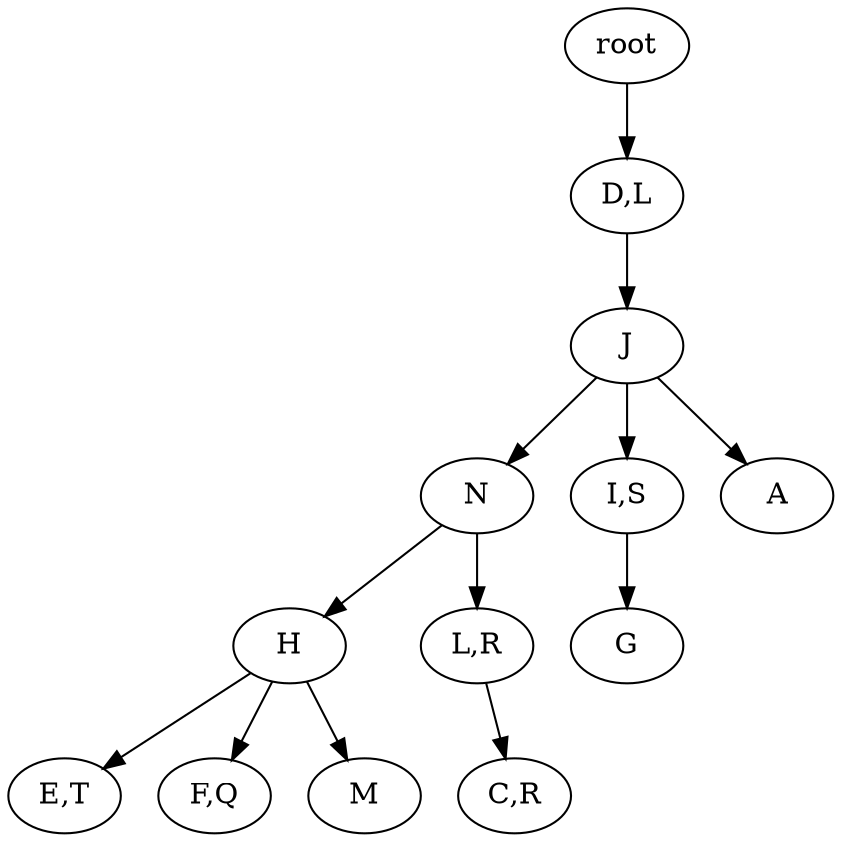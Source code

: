 strict digraph G {
	graph [name=G];
	0	 [label=root];
	1	 [label="D,L"];
	0 -> 1;
	2	 [label=J];
	1 -> 2;
	3	 [label=N];
	2 -> 3;
	7	 [label="I,S"];
	2 -> 7;
	9	 [label=A];
	2 -> 9;
	5	 [label=H];
	3 -> 5;
	6	 [label="L,R"];
	3 -> 6;
	10	 [label="E,T"];
	5 -> 10;
	11	 [label="F,Q"];
	5 -> 11;
	12	 [label=M];
	5 -> 12;
	13	 [label="C,R"];
	6 -> 13;
	14	 [label=G];
	7 -> 14;
}
